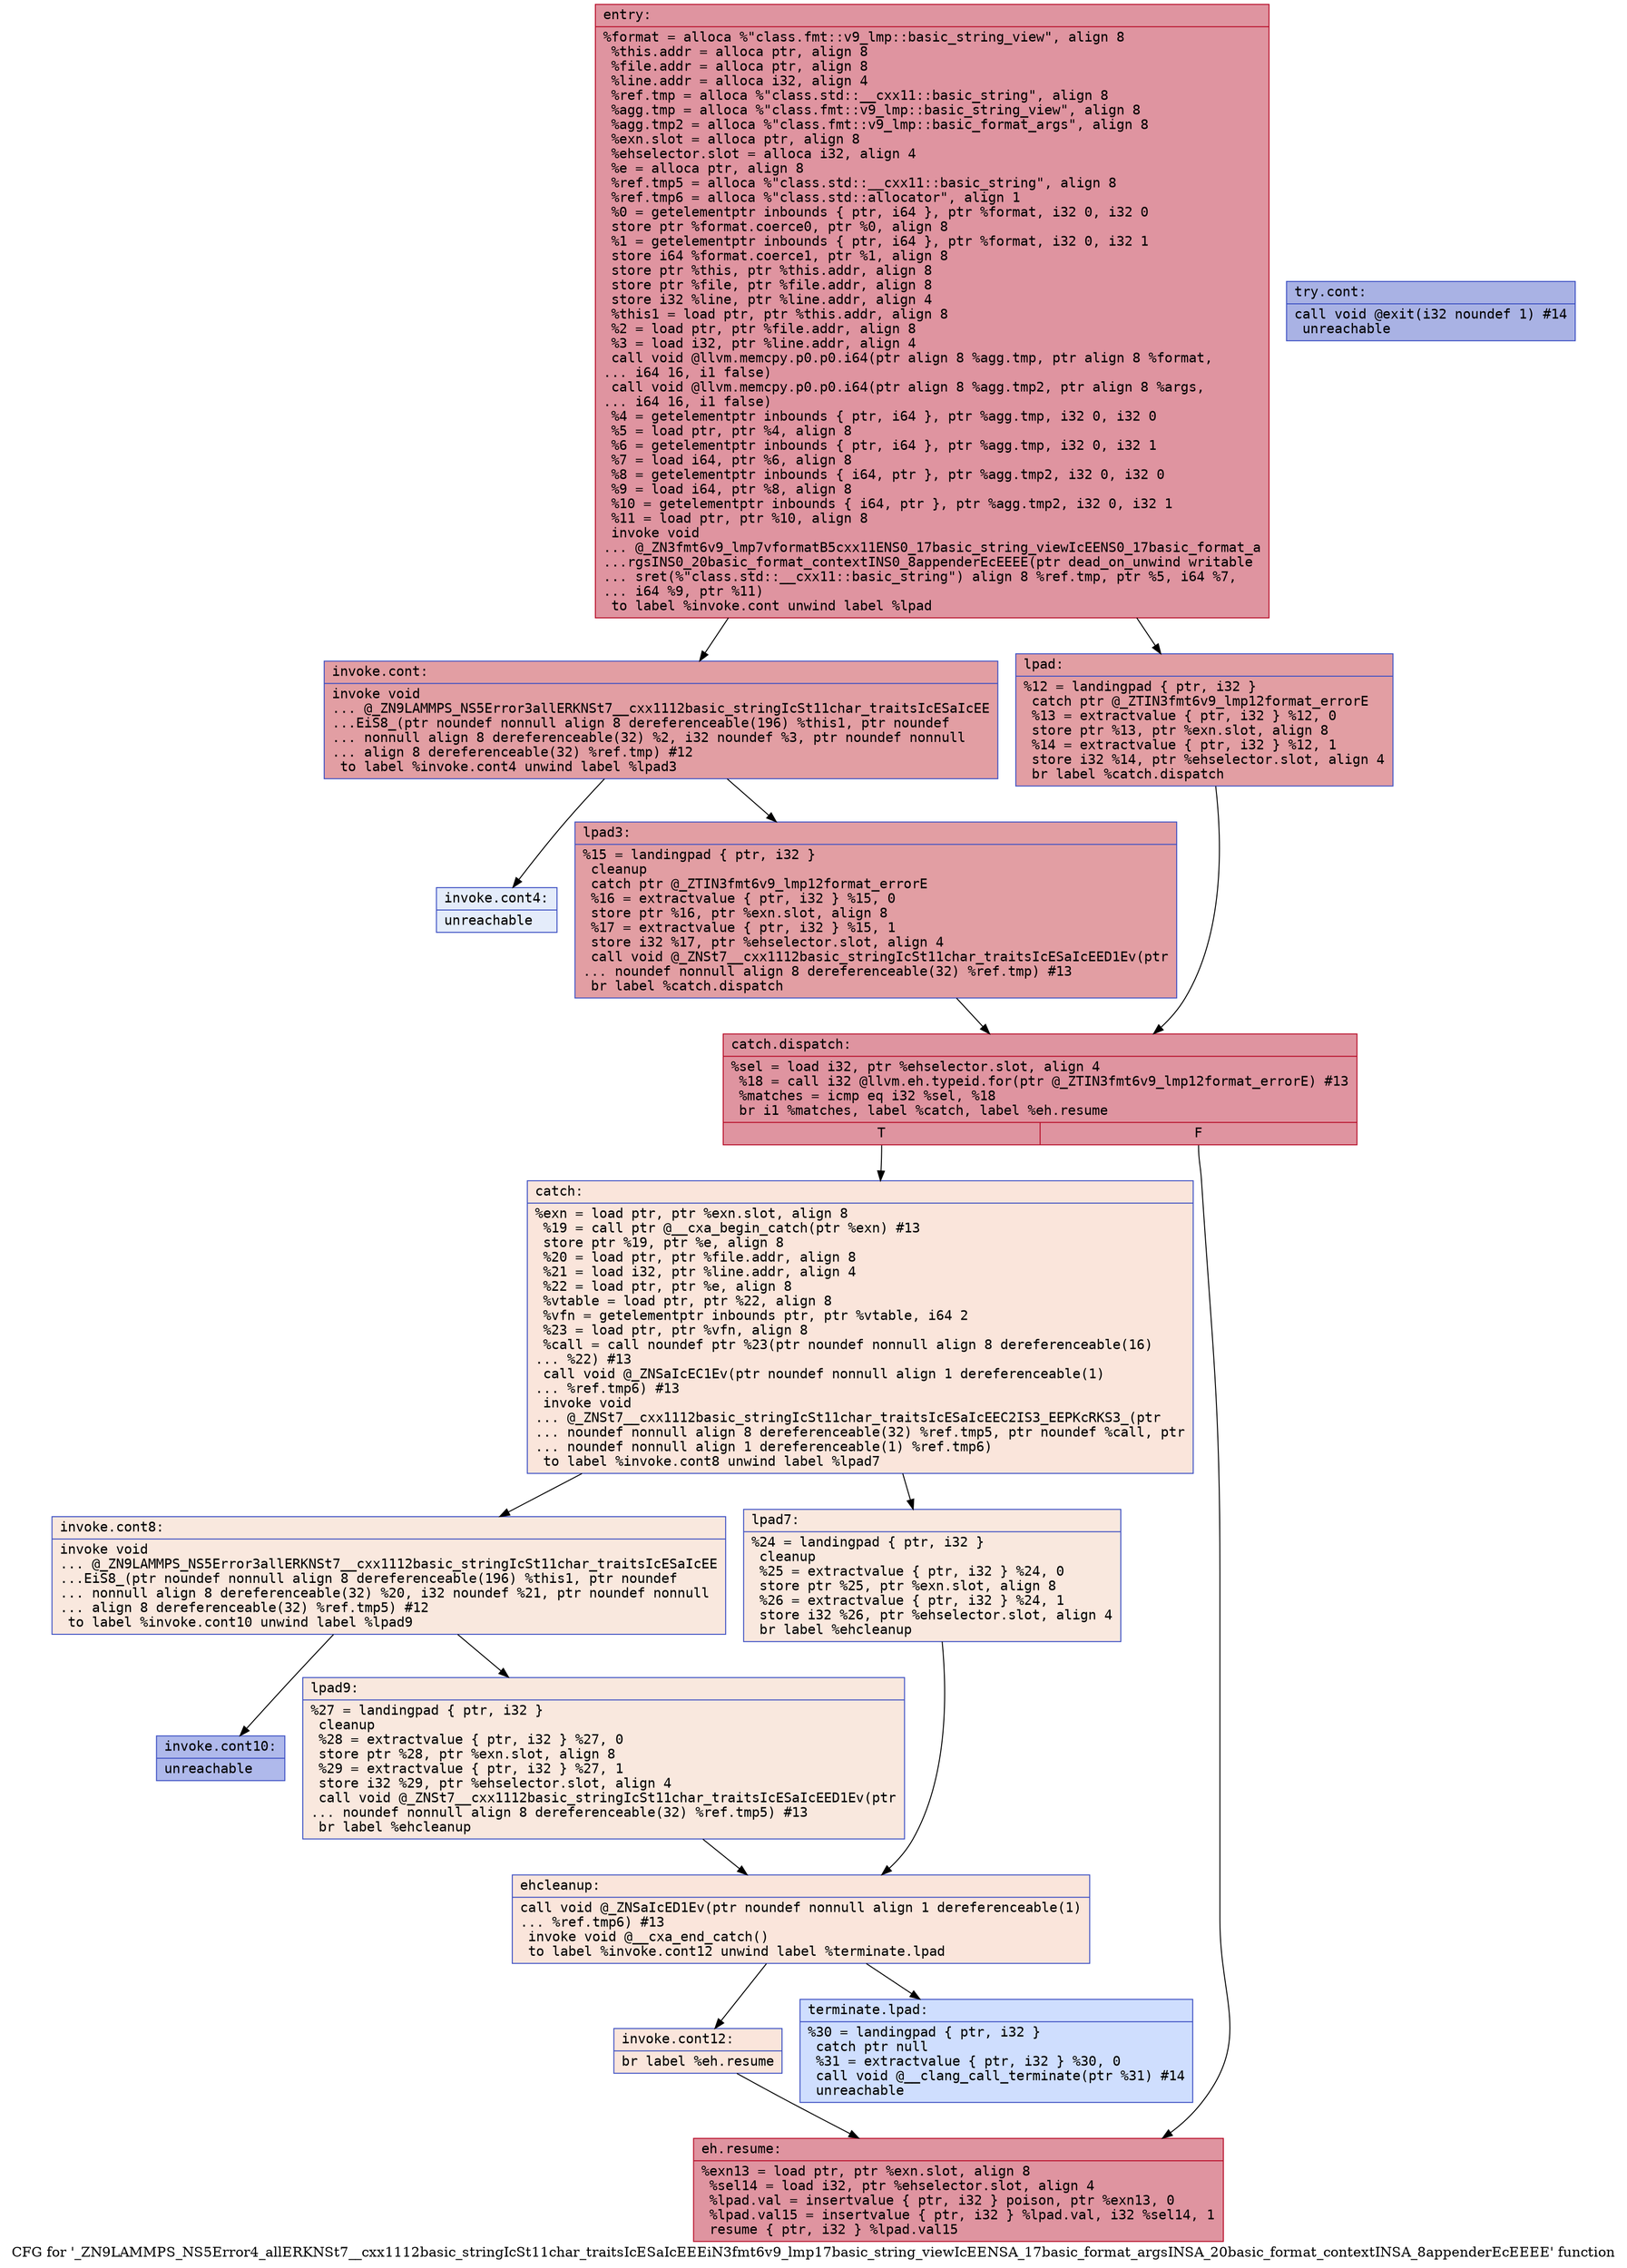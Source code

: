 digraph "CFG for '_ZN9LAMMPS_NS5Error4_allERKNSt7__cxx1112basic_stringIcSt11char_traitsIcESaIcEEEiN3fmt6v9_lmp17basic_string_viewIcEENSA_17basic_format_argsINSA_20basic_format_contextINSA_8appenderEcEEEE' function" {
	label="CFG for '_ZN9LAMMPS_NS5Error4_allERKNSt7__cxx1112basic_stringIcSt11char_traitsIcESaIcEEEiN3fmt6v9_lmp17basic_string_viewIcEENSA_17basic_format_argsINSA_20basic_format_contextINSA_8appenderEcEEEE' function";

	Node0x55d7752b4a00 [shape=record,color="#b70d28ff", style=filled, fillcolor="#b70d2870" fontname="Courier",label="{entry:\l|  %format = alloca %\"class.fmt::v9_lmp::basic_string_view\", align 8\l  %this.addr = alloca ptr, align 8\l  %file.addr = alloca ptr, align 8\l  %line.addr = alloca i32, align 4\l  %ref.tmp = alloca %\"class.std::__cxx11::basic_string\", align 8\l  %agg.tmp = alloca %\"class.fmt::v9_lmp::basic_string_view\", align 8\l  %agg.tmp2 = alloca %\"class.fmt::v9_lmp::basic_format_args\", align 8\l  %exn.slot = alloca ptr, align 8\l  %ehselector.slot = alloca i32, align 4\l  %e = alloca ptr, align 8\l  %ref.tmp5 = alloca %\"class.std::__cxx11::basic_string\", align 8\l  %ref.tmp6 = alloca %\"class.std::allocator\", align 1\l  %0 = getelementptr inbounds \{ ptr, i64 \}, ptr %format, i32 0, i32 0\l  store ptr %format.coerce0, ptr %0, align 8\l  %1 = getelementptr inbounds \{ ptr, i64 \}, ptr %format, i32 0, i32 1\l  store i64 %format.coerce1, ptr %1, align 8\l  store ptr %this, ptr %this.addr, align 8\l  store ptr %file, ptr %file.addr, align 8\l  store i32 %line, ptr %line.addr, align 4\l  %this1 = load ptr, ptr %this.addr, align 8\l  %2 = load ptr, ptr %file.addr, align 8\l  %3 = load i32, ptr %line.addr, align 4\l  call void @llvm.memcpy.p0.p0.i64(ptr align 8 %agg.tmp, ptr align 8 %format,\l... i64 16, i1 false)\l  call void @llvm.memcpy.p0.p0.i64(ptr align 8 %agg.tmp2, ptr align 8 %args,\l... i64 16, i1 false)\l  %4 = getelementptr inbounds \{ ptr, i64 \}, ptr %agg.tmp, i32 0, i32 0\l  %5 = load ptr, ptr %4, align 8\l  %6 = getelementptr inbounds \{ ptr, i64 \}, ptr %agg.tmp, i32 0, i32 1\l  %7 = load i64, ptr %6, align 8\l  %8 = getelementptr inbounds \{ i64, ptr \}, ptr %agg.tmp2, i32 0, i32 0\l  %9 = load i64, ptr %8, align 8\l  %10 = getelementptr inbounds \{ i64, ptr \}, ptr %agg.tmp2, i32 0, i32 1\l  %11 = load ptr, ptr %10, align 8\l  invoke void\l... @_ZN3fmt6v9_lmp7vformatB5cxx11ENS0_17basic_string_viewIcEENS0_17basic_format_a\l...rgsINS0_20basic_format_contextINS0_8appenderEcEEEE(ptr dead_on_unwind writable\l... sret(%\"class.std::__cxx11::basic_string\") align 8 %ref.tmp, ptr %5, i64 %7,\l... i64 %9, ptr %11)\l          to label %invoke.cont unwind label %lpad\l}"];
	Node0x55d7752b4a00 -> Node0x55d7752b9380[tooltip="entry -> invoke.cont\nProbability 50.00%" ];
	Node0x55d7752b4a00 -> Node0x55d7752b93d0[tooltip="entry -> lpad\nProbability 50.00%" ];
	Node0x55d7752b9380 [shape=record,color="#3d50c3ff", style=filled, fillcolor="#be242e70" fontname="Courier",label="{invoke.cont:\l|  invoke void\l... @_ZN9LAMMPS_NS5Error3allERKNSt7__cxx1112basic_stringIcSt11char_traitsIcESaIcEE\l...EiS8_(ptr noundef nonnull align 8 dereferenceable(196) %this1, ptr noundef\l... nonnull align 8 dereferenceable(32) %2, i32 noundef %3, ptr noundef nonnull\l... align 8 dereferenceable(32) %ref.tmp) #12\l          to label %invoke.cont4 unwind label %lpad3\l}"];
	Node0x55d7752b9380 -> Node0x55d7752b9680[tooltip="invoke.cont -> invoke.cont4\nProbability 0.00%" ];
	Node0x55d7752b9380 -> Node0x55d7752b96d0[tooltip="invoke.cont -> lpad3\nProbability 100.00%" ];
	Node0x55d7752b9680 [shape=record,color="#3d50c3ff", style=filled, fillcolor="#c1d4f470" fontname="Courier",label="{invoke.cont4:\l|  unreachable\l}"];
	Node0x55d7752b93d0 [shape=record,color="#3d50c3ff", style=filled, fillcolor="#be242e70" fontname="Courier",label="{lpad:\l|  %12 = landingpad \{ ptr, i32 \}\l          catch ptr @_ZTIN3fmt6v9_lmp12format_errorE\l  %13 = extractvalue \{ ptr, i32 \} %12, 0\l  store ptr %13, ptr %exn.slot, align 8\l  %14 = extractvalue \{ ptr, i32 \} %12, 1\l  store i32 %14, ptr %ehselector.slot, align 4\l  br label %catch.dispatch\l}"];
	Node0x55d7752b93d0 -> Node0x55d7752b9b90[tooltip="lpad -> catch.dispatch\nProbability 100.00%" ];
	Node0x55d7752b96d0 [shape=record,color="#3d50c3ff", style=filled, fillcolor="#be242e70" fontname="Courier",label="{lpad3:\l|  %15 = landingpad \{ ptr, i32 \}\l          cleanup\l          catch ptr @_ZTIN3fmt6v9_lmp12format_errorE\l  %16 = extractvalue \{ ptr, i32 \} %15, 0\l  store ptr %16, ptr %exn.slot, align 8\l  %17 = extractvalue \{ ptr, i32 \} %15, 1\l  store i32 %17, ptr %ehselector.slot, align 4\l  call void @_ZNSt7__cxx1112basic_stringIcSt11char_traitsIcESaIcEED1Ev(ptr\l... noundef nonnull align 8 dereferenceable(32) %ref.tmp) #13\l  br label %catch.dispatch\l}"];
	Node0x55d7752b96d0 -> Node0x55d7752b9b90[tooltip="lpad3 -> catch.dispatch\nProbability 100.00%" ];
	Node0x55d7752b9b90 [shape=record,color="#b70d28ff", style=filled, fillcolor="#b70d2870" fontname="Courier",label="{catch.dispatch:\l|  %sel = load i32, ptr %ehselector.slot, align 4\l  %18 = call i32 @llvm.eh.typeid.for(ptr @_ZTIN3fmt6v9_lmp12format_errorE) #13\l  %matches = icmp eq i32 %sel, %18\l  br i1 %matches, label %catch, label %eh.resume\l|{<s0>T|<s1>F}}"];
	Node0x55d7752b9b90:s0 -> Node0x55d7752ba480[tooltip="catch.dispatch -> catch\nProbability 0.00%" ];
	Node0x55d7752b9b90:s1 -> Node0x55d7752ba4f0[tooltip="catch.dispatch -> eh.resume\nProbability 100.00%" ];
	Node0x55d7752ba480 [shape=record,color="#3d50c3ff", style=filled, fillcolor="#f4c5ad70" fontname="Courier",label="{catch:\l|  %exn = load ptr, ptr %exn.slot, align 8\l  %19 = call ptr @__cxa_begin_catch(ptr %exn) #13\l  store ptr %19, ptr %e, align 8\l  %20 = load ptr, ptr %file.addr, align 8\l  %21 = load i32, ptr %line.addr, align 4\l  %22 = load ptr, ptr %e, align 8\l  %vtable = load ptr, ptr %22, align 8\l  %vfn = getelementptr inbounds ptr, ptr %vtable, i64 2\l  %23 = load ptr, ptr %vfn, align 8\l  %call = call noundef ptr %23(ptr noundef nonnull align 8 dereferenceable(16)\l... %22) #13\l  call void @_ZNSaIcEC1Ev(ptr noundef nonnull align 1 dereferenceable(1)\l... %ref.tmp6) #13\l  invoke void\l... @_ZNSt7__cxx1112basic_stringIcSt11char_traitsIcESaIcEEC2IS3_EEPKcRKS3_(ptr\l... noundef nonnull align 8 dereferenceable(32) %ref.tmp5, ptr noundef %call, ptr\l... noundef nonnull align 1 dereferenceable(1) %ref.tmp6)\l          to label %invoke.cont8 unwind label %lpad7\l}"];
	Node0x55d7752ba480 -> Node0x55d7752bae50[tooltip="catch -> invoke.cont8\nProbability 50.00%" ];
	Node0x55d7752ba480 -> Node0x55d7752baea0[tooltip="catch -> lpad7\nProbability 50.00%" ];
	Node0x55d7752bae50 [shape=record,color="#3d50c3ff", style=filled, fillcolor="#f2cab570" fontname="Courier",label="{invoke.cont8:\l|  invoke void\l... @_ZN9LAMMPS_NS5Error3allERKNSt7__cxx1112basic_stringIcSt11char_traitsIcESaIcEE\l...EiS8_(ptr noundef nonnull align 8 dereferenceable(196) %this1, ptr noundef\l... nonnull align 8 dereferenceable(32) %20, i32 noundef %21, ptr noundef nonnull\l... align 8 dereferenceable(32) %ref.tmp5) #12\l          to label %invoke.cont10 unwind label %lpad9\l}"];
	Node0x55d7752bae50 -> Node0x55d7752bae00[tooltip="invoke.cont8 -> invoke.cont10\nProbability 0.00%" ];
	Node0x55d7752bae50 -> Node0x55d7752bb160[tooltip="invoke.cont8 -> lpad9\nProbability 100.00%" ];
	Node0x55d7752bae00 [shape=record,color="#3d50c3ff", style=filled, fillcolor="#4961d270" fontname="Courier",label="{invoke.cont10:\l|  unreachable\l}"];
	Node0x55d7752baea0 [shape=record,color="#3d50c3ff", style=filled, fillcolor="#f2cab570" fontname="Courier",label="{lpad7:\l|  %24 = landingpad \{ ptr, i32 \}\l          cleanup\l  %25 = extractvalue \{ ptr, i32 \} %24, 0\l  store ptr %25, ptr %exn.slot, align 8\l  %26 = extractvalue \{ ptr, i32 \} %24, 1\l  store i32 %26, ptr %ehselector.slot, align 4\l  br label %ehcleanup\l}"];
	Node0x55d7752baea0 -> Node0x55d7752bb720[tooltip="lpad7 -> ehcleanup\nProbability 100.00%" ];
	Node0x55d7752bb160 [shape=record,color="#3d50c3ff", style=filled, fillcolor="#f2cab570" fontname="Courier",label="{lpad9:\l|  %27 = landingpad \{ ptr, i32 \}\l          cleanup\l  %28 = extractvalue \{ ptr, i32 \} %27, 0\l  store ptr %28, ptr %exn.slot, align 8\l  %29 = extractvalue \{ ptr, i32 \} %27, 1\l  store i32 %29, ptr %ehselector.slot, align 4\l  call void @_ZNSt7__cxx1112basic_stringIcSt11char_traitsIcESaIcEED1Ev(ptr\l... noundef nonnull align 8 dereferenceable(32) %ref.tmp5) #13\l  br label %ehcleanup\l}"];
	Node0x55d7752bb160 -> Node0x55d7752bb720[tooltip="lpad9 -> ehcleanup\nProbability 100.00%" ];
	Node0x55d7752bb720 [shape=record,color="#3d50c3ff", style=filled, fillcolor="#f4c5ad70" fontname="Courier",label="{ehcleanup:\l|  call void @_ZNSaIcED1Ev(ptr noundef nonnull align 1 dereferenceable(1)\l... %ref.tmp6) #13\l  invoke void @__cxa_end_catch()\l          to label %invoke.cont12 unwind label %terminate.lpad\l}"];
	Node0x55d7752bb720 -> Node0x55d7752bbd20[tooltip="ehcleanup -> invoke.cont12\nProbability 100.00%" ];
	Node0x55d7752bb720 -> Node0x55d7752bbd70[tooltip="ehcleanup -> terminate.lpad\nProbability 0.00%" ];
	Node0x55d7752bbd20 [shape=record,color="#3d50c3ff", style=filled, fillcolor="#f4c5ad70" fontname="Courier",label="{invoke.cont12:\l|  br label %eh.resume\l}"];
	Node0x55d7752bbd20 -> Node0x55d7752ba4f0[tooltip="invoke.cont12 -> eh.resume\nProbability 100.00%" ];
	Node0x55d7752bbfa0 [shape=record,color="#3d50c3ff", style=filled, fillcolor="#3d50c370" fontname="Courier",label="{try.cont:\l|  call void @exit(i32 noundef 1) #14\l  unreachable\l}"];
	Node0x55d7752ba4f0 [shape=record,color="#b70d28ff", style=filled, fillcolor="#b70d2870" fontname="Courier",label="{eh.resume:\l|  %exn13 = load ptr, ptr %exn.slot, align 8\l  %sel14 = load i32, ptr %ehselector.slot, align 4\l  %lpad.val = insertvalue \{ ptr, i32 \} poison, ptr %exn13, 0\l  %lpad.val15 = insertvalue \{ ptr, i32 \} %lpad.val, i32 %sel14, 1\l  resume \{ ptr, i32 \} %lpad.val15\l}"];
	Node0x55d7752bbd70 [shape=record,color="#3d50c3ff", style=filled, fillcolor="#93b5fe70" fontname="Courier",label="{terminate.lpad:\l|  %30 = landingpad \{ ptr, i32 \}\l          catch ptr null\l  %31 = extractvalue \{ ptr, i32 \} %30, 0\l  call void @__clang_call_terminate(ptr %31) #14\l  unreachable\l}"];
}
